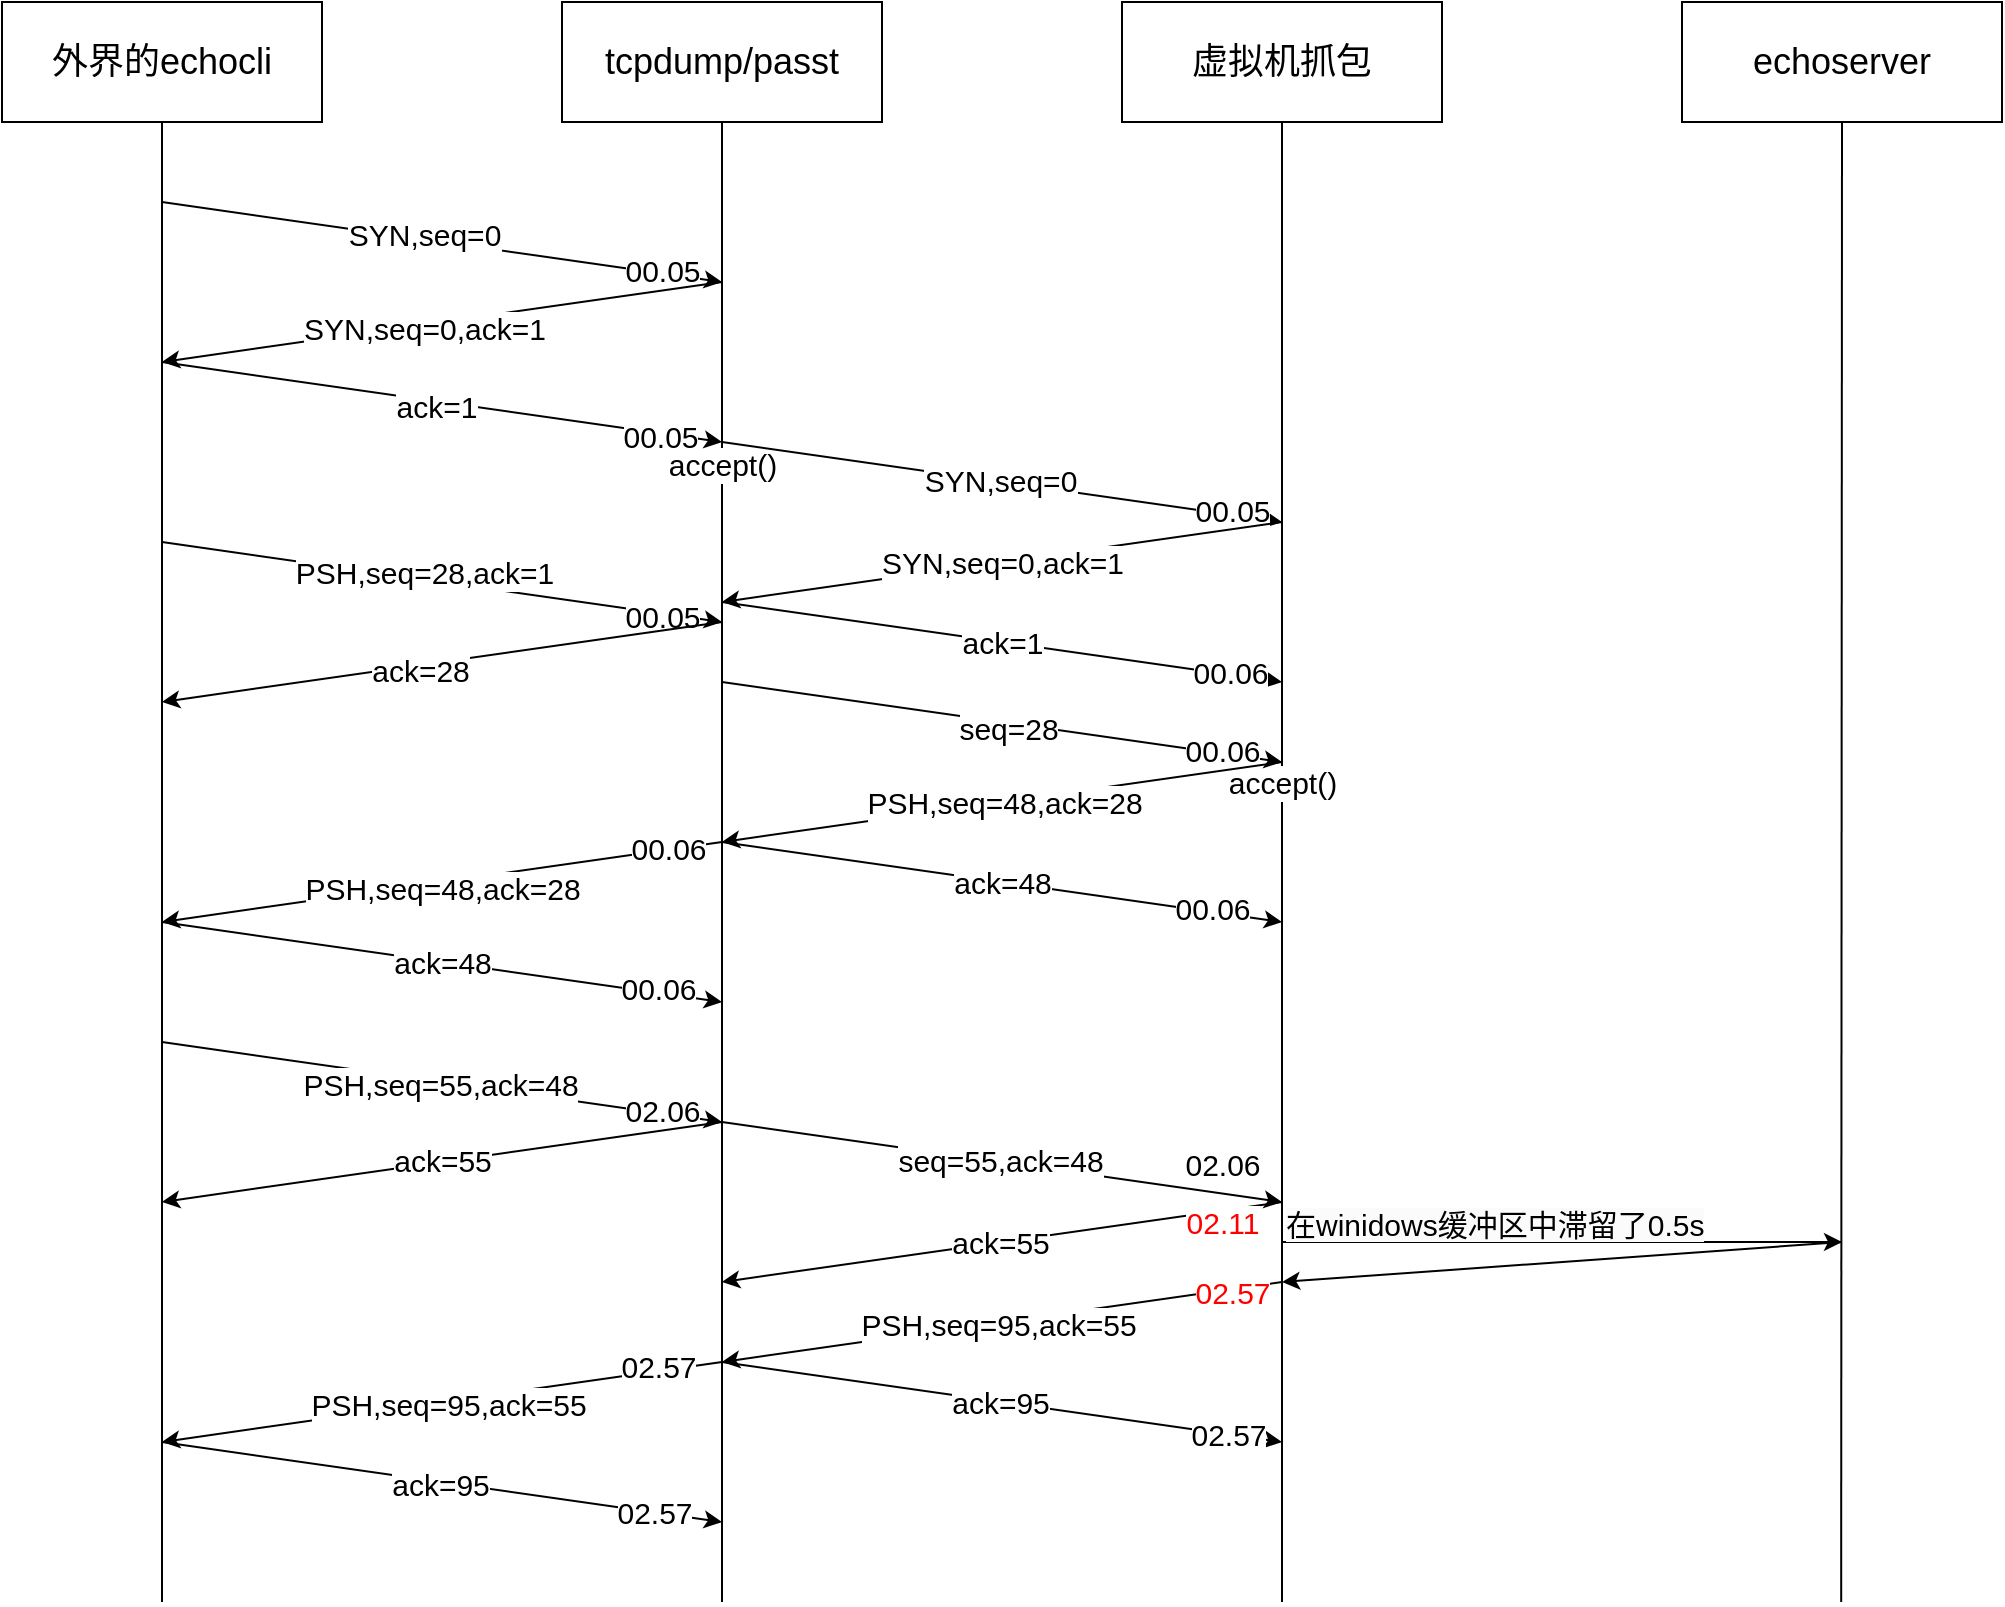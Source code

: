 <mxfile version="26.0.16">
  <diagram name="第 1 页" id="9sVmYV8Oc7DrGXsj5sOe">
    <mxGraphModel dx="660" dy="958" grid="1" gridSize="10" guides="1" tooltips="1" connect="1" arrows="1" fold="1" page="1" pageScale="1" pageWidth="827" pageHeight="1169" math="0" shadow="0">
      <root>
        <mxCell id="0" />
        <mxCell id="1" parent="0" />
        <mxCell id="aXzvqsa6eweuK9elJw2Q-1" value="外界的echocli" style="rounded=0;whiteSpace=wrap;html=1;fontSize=18;" vertex="1" parent="1">
          <mxGeometry x="40" y="40" width="160" height="60" as="geometry" />
        </mxCell>
        <mxCell id="aXzvqsa6eweuK9elJw2Q-2" value="tcpdump/passt" style="rounded=0;whiteSpace=wrap;html=1;fontSize=18;" vertex="1" parent="1">
          <mxGeometry x="320" y="40" width="160" height="60" as="geometry" />
        </mxCell>
        <mxCell id="aXzvqsa6eweuK9elJw2Q-3" value="虚拟机抓包" style="rounded=0;whiteSpace=wrap;html=1;fontSize=18;" vertex="1" parent="1">
          <mxGeometry x="600" y="40" width="160" height="60" as="geometry" />
        </mxCell>
        <mxCell id="aXzvqsa6eweuK9elJw2Q-4" value="" style="endArrow=none;html=1;rounded=0;entryX=0.5;entryY=1;entryDx=0;entryDy=0;fontSize=18;" edge="1" parent="1" target="aXzvqsa6eweuK9elJw2Q-1">
          <mxGeometry width="50" height="50" relative="1" as="geometry">
            <mxPoint x="120" y="840" as="sourcePoint" />
            <mxPoint x="460" y="300" as="targetPoint" />
          </mxGeometry>
        </mxCell>
        <mxCell id="aXzvqsa6eweuK9elJw2Q-5" value="" style="endArrow=none;html=1;rounded=0;entryX=0.5;entryY=1;entryDx=0;entryDy=0;fontSize=18;" edge="1" parent="1" target="aXzvqsa6eweuK9elJw2Q-2">
          <mxGeometry width="50" height="50" relative="1" as="geometry">
            <mxPoint x="400" y="840" as="sourcePoint" />
            <mxPoint x="460" y="300" as="targetPoint" />
          </mxGeometry>
        </mxCell>
        <mxCell id="aXzvqsa6eweuK9elJw2Q-14" value="accept()" style="edgeLabel;html=1;align=center;verticalAlign=middle;resizable=0;points=[];fontSize=15;" vertex="1" connectable="0" parent="aXzvqsa6eweuK9elJw2Q-5">
          <mxGeometry x="0.493" y="-1" relative="1" as="geometry">
            <mxPoint x="-1" y="-17" as="offset" />
          </mxGeometry>
        </mxCell>
        <mxCell id="aXzvqsa6eweuK9elJw2Q-6" value="" style="endArrow=none;html=1;rounded=0;entryX=0.5;entryY=1;entryDx=0;entryDy=0;fontSize=18;" edge="1" parent="1" target="aXzvqsa6eweuK9elJw2Q-3">
          <mxGeometry width="50" height="50" relative="1" as="geometry">
            <mxPoint x="680" y="840" as="sourcePoint" />
            <mxPoint x="460" y="300" as="targetPoint" />
          </mxGeometry>
        </mxCell>
        <mxCell id="aXzvqsa6eweuK9elJw2Q-52" value="accept()" style="edgeLabel;html=1;align=center;verticalAlign=middle;resizable=0;points=[];fontSize=15;" vertex="1" connectable="0" parent="aXzvqsa6eweuK9elJw2Q-6">
          <mxGeometry x="0.032" y="3" relative="1" as="geometry">
            <mxPoint x="3" y="-28" as="offset" />
          </mxGeometry>
        </mxCell>
        <mxCell id="aXzvqsa6eweuK9elJw2Q-7" value="" style="endArrow=classic;html=1;rounded=0;fontSize=15;" edge="1" parent="1">
          <mxGeometry width="50" height="50" relative="1" as="geometry">
            <mxPoint x="120" y="140" as="sourcePoint" />
            <mxPoint x="400" y="180" as="targetPoint" />
          </mxGeometry>
        </mxCell>
        <mxCell id="aXzvqsa6eweuK9elJw2Q-9" value="SYN,seq=0" style="edgeLabel;html=1;align=center;verticalAlign=middle;resizable=0;points=[];fontSize=15;" vertex="1" connectable="0" parent="aXzvqsa6eweuK9elJw2Q-7">
          <mxGeometry x="-0.452" relative="1" as="geometry">
            <mxPoint x="54" y="5" as="offset" />
          </mxGeometry>
        </mxCell>
        <mxCell id="aXzvqsa6eweuK9elJw2Q-46" value="00.05" style="edgeLabel;html=1;align=center;verticalAlign=middle;resizable=0;points=[];fontSize=15;" vertex="1" connectable="0" parent="aXzvqsa6eweuK9elJw2Q-7">
          <mxGeometry x="0.696" relative="1" as="geometry">
            <mxPoint x="12" as="offset" />
          </mxGeometry>
        </mxCell>
        <mxCell id="aXzvqsa6eweuK9elJw2Q-10" value="" style="endArrow=classic;html=1;rounded=0;fontSize=15;" edge="1" parent="1">
          <mxGeometry width="50" height="50" relative="1" as="geometry">
            <mxPoint x="400" y="180" as="sourcePoint" />
            <mxPoint x="120" y="220" as="targetPoint" />
          </mxGeometry>
        </mxCell>
        <mxCell id="aXzvqsa6eweuK9elJw2Q-11" value="SYN,seq=0,ack=1" style="edgeLabel;html=1;align=center;verticalAlign=middle;resizable=0;points=[];fontSize=15;" vertex="1" connectable="0" parent="aXzvqsa6eweuK9elJw2Q-10">
          <mxGeometry x="0.269" y="3" relative="1" as="geometry">
            <mxPoint x="28" y="-6" as="offset" />
          </mxGeometry>
        </mxCell>
        <mxCell id="aXzvqsa6eweuK9elJw2Q-12" value="" style="endArrow=classic;html=1;rounded=0;fontSize=15;" edge="1" parent="1">
          <mxGeometry width="50" height="50" relative="1" as="geometry">
            <mxPoint x="120" y="220" as="sourcePoint" />
            <mxPoint x="400" y="260" as="targetPoint" />
          </mxGeometry>
        </mxCell>
        <mxCell id="aXzvqsa6eweuK9elJw2Q-13" value="ack=1" style="edgeLabel;html=1;align=center;verticalAlign=middle;resizable=0;points=[];fontSize=15;" vertex="1" connectable="0" parent="aXzvqsa6eweuK9elJw2Q-12">
          <mxGeometry x="-0.023" y="-2" relative="1" as="geometry">
            <mxPoint as="offset" />
          </mxGeometry>
        </mxCell>
        <mxCell id="aXzvqsa6eweuK9elJw2Q-47" value="00.05" style="edgeLabel;html=1;align=center;verticalAlign=middle;resizable=0;points=[];fontSize=15;" vertex="1" connectable="0" parent="aXzvqsa6eweuK9elJw2Q-12">
          <mxGeometry x="0.775" y="-1" relative="1" as="geometry">
            <mxPoint as="offset" />
          </mxGeometry>
        </mxCell>
        <mxCell id="aXzvqsa6eweuK9elJw2Q-15" value="" style="endArrow=classic;html=1;rounded=0;fontSize=15;" edge="1" parent="1">
          <mxGeometry width="50" height="50" relative="1" as="geometry">
            <mxPoint x="120" y="310" as="sourcePoint" />
            <mxPoint x="400" y="350" as="targetPoint" />
          </mxGeometry>
        </mxCell>
        <mxCell id="aXzvqsa6eweuK9elJw2Q-16" value="PSH,seq=28,ack=1" style="edgeLabel;html=1;align=center;verticalAlign=middle;resizable=0;points=[];fontSize=15;" vertex="1" connectable="0" parent="aXzvqsa6eweuK9elJw2Q-15">
          <mxGeometry x="-0.441" y="1" relative="1" as="geometry">
            <mxPoint x="52" y="5" as="offset" />
          </mxGeometry>
        </mxCell>
        <mxCell id="aXzvqsa6eweuK9elJw2Q-48" value="00.05" style="edgeLabel;html=1;align=center;verticalAlign=middle;resizable=0;points=[];fontSize=15;" vertex="1" connectable="0" parent="aXzvqsa6eweuK9elJw2Q-15">
          <mxGeometry x="0.827" relative="1" as="geometry">
            <mxPoint x="-6" as="offset" />
          </mxGeometry>
        </mxCell>
        <mxCell id="aXzvqsa6eweuK9elJw2Q-17" value="" style="endArrow=classic;html=1;rounded=0;fontSize=15;" edge="1" parent="1">
          <mxGeometry width="50" height="50" relative="1" as="geometry">
            <mxPoint x="400" y="350" as="sourcePoint" />
            <mxPoint x="120" y="390" as="targetPoint" />
          </mxGeometry>
        </mxCell>
        <mxCell id="aXzvqsa6eweuK9elJw2Q-18" value="ack=28" style="edgeLabel;html=1;align=center;verticalAlign=middle;resizable=0;points=[];fontSize=15;" vertex="1" connectable="0" parent="aXzvqsa6eweuK9elJw2Q-17">
          <mxGeometry x="0.255" y="-1" relative="1" as="geometry">
            <mxPoint x="25" as="offset" />
          </mxGeometry>
        </mxCell>
        <mxCell id="aXzvqsa6eweuK9elJw2Q-19" value="" style="endArrow=classic;html=1;rounded=0;fontSize=15;" edge="1" parent="1">
          <mxGeometry width="50" height="50" relative="1" as="geometry">
            <mxPoint x="400" y="260" as="sourcePoint" />
            <mxPoint x="680" y="300" as="targetPoint" />
          </mxGeometry>
        </mxCell>
        <mxCell id="aXzvqsa6eweuK9elJw2Q-20" value="SYN,seq=0" style="edgeLabel;html=1;align=center;verticalAlign=middle;resizable=0;points=[];fontSize=15;" vertex="1" connectable="0" parent="aXzvqsa6eweuK9elJw2Q-19">
          <mxGeometry x="-0.007" y="1" relative="1" as="geometry">
            <mxPoint as="offset" />
          </mxGeometry>
        </mxCell>
        <mxCell id="aXzvqsa6eweuK9elJw2Q-49" value="00.05" style="edgeLabel;html=1;align=center;verticalAlign=middle;resizable=0;points=[];fontSize=15;" vertex="1" connectable="0" parent="aXzvqsa6eweuK9elJw2Q-19">
          <mxGeometry x="0.819" y="3" relative="1" as="geometry">
            <mxPoint as="offset" />
          </mxGeometry>
        </mxCell>
        <mxCell id="aXzvqsa6eweuK9elJw2Q-21" value="" style="endArrow=classic;html=1;rounded=0;fontSize=15;" edge="1" parent="1">
          <mxGeometry width="50" height="50" relative="1" as="geometry">
            <mxPoint x="680" y="300" as="sourcePoint" />
            <mxPoint x="400" y="340" as="targetPoint" />
          </mxGeometry>
        </mxCell>
        <mxCell id="aXzvqsa6eweuK9elJw2Q-22" value="SYN,seq=0,ack=1" style="edgeLabel;html=1;align=center;verticalAlign=middle;resizable=0;points=[];fontSize=15;" vertex="1" connectable="0" parent="aXzvqsa6eweuK9elJw2Q-21">
          <mxGeometry x="-0.0" relative="1" as="geometry">
            <mxPoint as="offset" />
          </mxGeometry>
        </mxCell>
        <mxCell id="aXzvqsa6eweuK9elJw2Q-24" value="" style="endArrow=classic;html=1;rounded=0;fontSize=15;" edge="1" parent="1">
          <mxGeometry width="50" height="50" relative="1" as="geometry">
            <mxPoint x="400" y="340" as="sourcePoint" />
            <mxPoint x="680" y="380" as="targetPoint" />
          </mxGeometry>
        </mxCell>
        <mxCell id="aXzvqsa6eweuK9elJw2Q-25" value="ack=1" style="edgeLabel;html=1;align=center;verticalAlign=middle;resizable=0;points=[];fontSize=15;" vertex="1" connectable="0" parent="aXzvqsa6eweuK9elJw2Q-24">
          <mxGeometry x="-0.0" relative="1" as="geometry">
            <mxPoint as="offset" />
          </mxGeometry>
        </mxCell>
        <mxCell id="aXzvqsa6eweuK9elJw2Q-50" value="00.06" style="edgeLabel;html=1;align=center;verticalAlign=middle;resizable=0;points=[];fontSize=15;" vertex="1" connectable="0" parent="aXzvqsa6eweuK9elJw2Q-24">
          <mxGeometry x="0.809" y="1" relative="1" as="geometry">
            <mxPoint as="offset" />
          </mxGeometry>
        </mxCell>
        <mxCell id="aXzvqsa6eweuK9elJw2Q-26" value="" style="endArrow=classic;html=1;rounded=0;fontSize=15;" edge="1" parent="1">
          <mxGeometry width="50" height="50" relative="1" as="geometry">
            <mxPoint x="400" y="380" as="sourcePoint" />
            <mxPoint x="680" y="420" as="targetPoint" />
          </mxGeometry>
        </mxCell>
        <mxCell id="aXzvqsa6eweuK9elJw2Q-27" value="seq=28" style="edgeLabel;html=1;align=center;verticalAlign=middle;resizable=0;points=[];fontSize=15;" vertex="1" connectable="0" parent="aXzvqsa6eweuK9elJw2Q-26">
          <mxGeometry x="0.019" y="-2" relative="1" as="geometry">
            <mxPoint as="offset" />
          </mxGeometry>
        </mxCell>
        <mxCell id="aXzvqsa6eweuK9elJw2Q-53" value="00.06" style="edgeLabel;html=1;align=center;verticalAlign=middle;resizable=0;points=[];fontSize=15;" vertex="1" connectable="0" parent="aXzvqsa6eweuK9elJw2Q-26">
          <mxGeometry x="0.784" y="2" relative="1" as="geometry">
            <mxPoint as="offset" />
          </mxGeometry>
        </mxCell>
        <mxCell id="aXzvqsa6eweuK9elJw2Q-28" value="" style="endArrow=classic;html=1;rounded=0;fontSize=15;" edge="1" parent="1">
          <mxGeometry width="50" height="50" relative="1" as="geometry">
            <mxPoint x="680" y="420" as="sourcePoint" />
            <mxPoint x="400" y="460" as="targetPoint" />
          </mxGeometry>
        </mxCell>
        <mxCell id="aXzvqsa6eweuK9elJw2Q-29" value="PSH,seq=48,ack=28" style="edgeLabel;html=1;align=center;verticalAlign=middle;resizable=0;points=[];fontSize=15;" vertex="1" connectable="0" parent="aXzvqsa6eweuK9elJw2Q-28">
          <mxGeometry x="-0.006" relative="1" as="geometry">
            <mxPoint as="offset" />
          </mxGeometry>
        </mxCell>
        <mxCell id="aXzvqsa6eweuK9elJw2Q-30" value="" style="endArrow=classic;html=1;rounded=0;fontSize=15;" edge="1" parent="1">
          <mxGeometry width="50" height="50" relative="1" as="geometry">
            <mxPoint x="400" y="460" as="sourcePoint" />
            <mxPoint x="680" y="500" as="targetPoint" />
          </mxGeometry>
        </mxCell>
        <mxCell id="aXzvqsa6eweuK9elJw2Q-31" value="ack=48" style="edgeLabel;html=1;align=center;verticalAlign=middle;resizable=0;points=[];fontSize=15;" vertex="1" connectable="0" parent="aXzvqsa6eweuK9elJw2Q-30">
          <mxGeometry x="-0.0" relative="1" as="geometry">
            <mxPoint as="offset" />
          </mxGeometry>
        </mxCell>
        <mxCell id="aXzvqsa6eweuK9elJw2Q-55" value="00.06" style="edgeLabel;html=1;align=center;verticalAlign=middle;resizable=0;points=[];fontSize=15;" vertex="1" connectable="0" parent="aXzvqsa6eweuK9elJw2Q-30">
          <mxGeometry x="0.748" y="2" relative="1" as="geometry">
            <mxPoint as="offset" />
          </mxGeometry>
        </mxCell>
        <mxCell id="aXzvqsa6eweuK9elJw2Q-32" value="" style="endArrow=classic;html=1;rounded=0;fontSize=15;" edge="1" parent="1">
          <mxGeometry width="50" height="50" relative="1" as="geometry">
            <mxPoint x="400" y="460" as="sourcePoint" />
            <mxPoint x="120" y="500" as="targetPoint" />
          </mxGeometry>
        </mxCell>
        <mxCell id="aXzvqsa6eweuK9elJw2Q-33" value="PSH,seq=48,ack=28" style="edgeLabel;html=1;align=center;verticalAlign=middle;resizable=0;points=[];fontSize=15;" vertex="1" connectable="0" parent="aXzvqsa6eweuK9elJw2Q-32">
          <mxGeometry x="0.007" y="3" relative="1" as="geometry">
            <mxPoint as="offset" />
          </mxGeometry>
        </mxCell>
        <mxCell id="aXzvqsa6eweuK9elJw2Q-54" value="00.06" style="edgeLabel;html=1;align=center;verticalAlign=middle;resizable=0;points=[];fontSize=15;" vertex="1" connectable="0" parent="aXzvqsa6eweuK9elJw2Q-32">
          <mxGeometry x="-0.805" y="-1" relative="1" as="geometry">
            <mxPoint as="offset" />
          </mxGeometry>
        </mxCell>
        <mxCell id="aXzvqsa6eweuK9elJw2Q-34" value="" style="endArrow=classic;html=1;rounded=0;fontSize=15;" edge="1" parent="1">
          <mxGeometry width="50" height="50" relative="1" as="geometry">
            <mxPoint x="120" y="500" as="sourcePoint" />
            <mxPoint x="400" y="540" as="targetPoint" />
          </mxGeometry>
        </mxCell>
        <mxCell id="aXzvqsa6eweuK9elJw2Q-35" value="ack=48" style="edgeLabel;html=1;align=center;verticalAlign=middle;resizable=0;points=[];fontSize=15;" vertex="1" connectable="0" parent="aXzvqsa6eweuK9elJw2Q-34">
          <mxGeometry x="0.0" relative="1" as="geometry">
            <mxPoint as="offset" />
          </mxGeometry>
        </mxCell>
        <mxCell id="aXzvqsa6eweuK9elJw2Q-56" value="00.06" style="edgeLabel;html=1;align=center;verticalAlign=middle;resizable=0;points=[];fontSize=15;" vertex="1" connectable="0" parent="aXzvqsa6eweuK9elJw2Q-34">
          <mxGeometry x="0.765" y="2" relative="1" as="geometry">
            <mxPoint y="-1" as="offset" />
          </mxGeometry>
        </mxCell>
        <mxCell id="aXzvqsa6eweuK9elJw2Q-57" value="" style="endArrow=classic;html=1;rounded=0;fontSize=15;" edge="1" parent="1">
          <mxGeometry width="50" height="50" relative="1" as="geometry">
            <mxPoint x="120" y="560" as="sourcePoint" />
            <mxPoint x="400" y="600" as="targetPoint" />
          </mxGeometry>
        </mxCell>
        <mxCell id="aXzvqsa6eweuK9elJw2Q-58" value="02.06" style="edgeLabel;html=1;align=center;verticalAlign=middle;resizable=0;points=[];fontSize=15;" vertex="1" connectable="0" parent="aXzvqsa6eweuK9elJw2Q-57">
          <mxGeometry x="0.69" relative="1" as="geometry">
            <mxPoint x="13" as="offset" />
          </mxGeometry>
        </mxCell>
        <mxCell id="aXzvqsa6eweuK9elJw2Q-60" value="PSH,seq=55,ack=48" style="edgeLabel;html=1;align=center;verticalAlign=middle;resizable=0;points=[];fontSize=15;" vertex="1" connectable="0" parent="aXzvqsa6eweuK9elJw2Q-57">
          <mxGeometry x="-0.011" y="-1" relative="1" as="geometry">
            <mxPoint as="offset" />
          </mxGeometry>
        </mxCell>
        <mxCell id="aXzvqsa6eweuK9elJw2Q-61" value="" style="endArrow=classic;html=1;rounded=0;fontSize=15;" edge="1" parent="1">
          <mxGeometry width="50" height="50" relative="1" as="geometry">
            <mxPoint x="400" y="600" as="sourcePoint" />
            <mxPoint x="120" y="640" as="targetPoint" />
          </mxGeometry>
        </mxCell>
        <mxCell id="aXzvqsa6eweuK9elJw2Q-62" value="ack=55" style="edgeLabel;html=1;align=center;verticalAlign=middle;resizable=0;points=[];fontSize=15;" vertex="1" connectable="0" parent="aXzvqsa6eweuK9elJw2Q-61">
          <mxGeometry x="0.005" y="-1" relative="1" as="geometry">
            <mxPoint as="offset" />
          </mxGeometry>
        </mxCell>
        <mxCell id="aXzvqsa6eweuK9elJw2Q-65" value="" style="endArrow=classic;html=1;rounded=0;fontSize=15;" edge="1" parent="1">
          <mxGeometry width="50" height="50" relative="1" as="geometry">
            <mxPoint x="400" y="600" as="sourcePoint" />
            <mxPoint x="680" y="640" as="targetPoint" />
          </mxGeometry>
        </mxCell>
        <mxCell id="aXzvqsa6eweuK9elJw2Q-66" value="seq=55,ack=48" style="edgeLabel;html=1;align=center;verticalAlign=middle;resizable=0;points=[];fontSize=15;" vertex="1" connectable="0" parent="aXzvqsa6eweuK9elJw2Q-65">
          <mxGeometry x="-0.007" y="1" relative="1" as="geometry">
            <mxPoint as="offset" />
          </mxGeometry>
        </mxCell>
        <mxCell id="aXzvqsa6eweuK9elJw2Q-68" value="02.06" style="edgeLabel;html=1;align=center;verticalAlign=middle;resizable=0;points=[];fontSize=15;" vertex="1" connectable="0" parent="aXzvqsa6eweuK9elJw2Q-65">
          <mxGeometry x="0.719" y="2" relative="1" as="geometry">
            <mxPoint x="9" y="-12" as="offset" />
          </mxGeometry>
        </mxCell>
        <mxCell id="aXzvqsa6eweuK9elJw2Q-67" value="" style="endArrow=classic;html=1;rounded=0;fontSize=15;" edge="1" parent="1">
          <mxGeometry width="50" height="50" relative="1" as="geometry">
            <mxPoint x="680" y="640" as="sourcePoint" />
            <mxPoint x="400" y="680" as="targetPoint" />
          </mxGeometry>
        </mxCell>
        <mxCell id="aXzvqsa6eweuK9elJw2Q-69" value="02.11" style="edgeLabel;html=1;align=center;verticalAlign=middle;resizable=0;points=[];fontSize=15;fontColor=#FF0000;" vertex="1" connectable="0" parent="aXzvqsa6eweuK9elJw2Q-67">
          <mxGeometry x="-0.738" relative="1" as="geometry">
            <mxPoint x="6" y="5" as="offset" />
          </mxGeometry>
        </mxCell>
        <mxCell id="aXzvqsa6eweuK9elJw2Q-72" value="ack=55" style="edgeLabel;html=1;align=center;verticalAlign=middle;resizable=0;points=[];fontSize=15;" vertex="1" connectable="0" parent="aXzvqsa6eweuK9elJw2Q-67">
          <mxGeometry x="0.006" relative="1" as="geometry">
            <mxPoint as="offset" />
          </mxGeometry>
        </mxCell>
        <mxCell id="aXzvqsa6eweuK9elJw2Q-70" value="" style="endArrow=classic;html=1;rounded=0;fontSize=15;" edge="1" parent="1">
          <mxGeometry width="50" height="50" relative="1" as="geometry">
            <mxPoint x="680" y="680" as="sourcePoint" />
            <mxPoint x="400" y="720" as="targetPoint" />
          </mxGeometry>
        </mxCell>
        <mxCell id="aXzvqsa6eweuK9elJw2Q-71" value="02.57" style="edgeLabel;html=1;align=center;verticalAlign=middle;resizable=0;points=[];fontSize=15;fontColor=#FF0000;" vertex="1" connectable="0" parent="aXzvqsa6eweuK9elJw2Q-70">
          <mxGeometry x="-0.815" y="1" relative="1" as="geometry">
            <mxPoint as="offset" />
          </mxGeometry>
        </mxCell>
        <mxCell id="aXzvqsa6eweuK9elJw2Q-73" value="PSH,seq=95,ack=55" style="edgeLabel;html=1;align=center;verticalAlign=middle;resizable=0;points=[];fontSize=15;" vertex="1" connectable="0" parent="aXzvqsa6eweuK9elJw2Q-70">
          <mxGeometry x="0.018" relative="1" as="geometry">
            <mxPoint as="offset" />
          </mxGeometry>
        </mxCell>
        <mxCell id="aXzvqsa6eweuK9elJw2Q-74" value="" style="endArrow=classic;html=1;rounded=0;fontSize=15;" edge="1" parent="1">
          <mxGeometry width="50" height="50" relative="1" as="geometry">
            <mxPoint x="400" y="720" as="sourcePoint" />
            <mxPoint x="680" y="760" as="targetPoint" />
          </mxGeometry>
        </mxCell>
        <mxCell id="aXzvqsa6eweuK9elJw2Q-75" value="ack=95" style="edgeLabel;html=1;align=center;verticalAlign=middle;resizable=0;points=[];fontSize=15;" vertex="1" connectable="0" parent="aXzvqsa6eweuK9elJw2Q-74">
          <mxGeometry x="-0.006" relative="1" as="geometry">
            <mxPoint as="offset" />
          </mxGeometry>
        </mxCell>
        <mxCell id="aXzvqsa6eweuK9elJw2Q-76" value="02.57" style="edgeLabel;html=1;align=center;verticalAlign=middle;resizable=0;points=[];fontSize=15;" vertex="1" connectable="0" parent="aXzvqsa6eweuK9elJw2Q-74">
          <mxGeometry x="0.804" relative="1" as="geometry">
            <mxPoint as="offset" />
          </mxGeometry>
        </mxCell>
        <mxCell id="aXzvqsa6eweuK9elJw2Q-77" value="" style="endArrow=classic;html=1;rounded=0;fontSize=15;" edge="1" parent="1">
          <mxGeometry width="50" height="50" relative="1" as="geometry">
            <mxPoint x="400" y="720" as="sourcePoint" />
            <mxPoint x="120" y="760" as="targetPoint" />
          </mxGeometry>
        </mxCell>
        <mxCell id="aXzvqsa6eweuK9elJw2Q-78" value="PSH,seq=95,ack=55" style="edgeLabel;html=1;align=center;verticalAlign=middle;resizable=0;points=[];fontSize=15;" vertex="1" connectable="0" parent="aXzvqsa6eweuK9elJw2Q-77">
          <mxGeometry x="-0.017" y="1" relative="1" as="geometry">
            <mxPoint as="offset" />
          </mxGeometry>
        </mxCell>
        <mxCell id="aXzvqsa6eweuK9elJw2Q-81" value="02.57" style="edgeLabel;html=1;align=center;verticalAlign=middle;resizable=0;points=[];fontSize=15;" vertex="1" connectable="0" parent="aXzvqsa6eweuK9elJw2Q-77">
          <mxGeometry x="-0.77" y="-3" relative="1" as="geometry">
            <mxPoint as="offset" />
          </mxGeometry>
        </mxCell>
        <mxCell id="aXzvqsa6eweuK9elJw2Q-79" value="" style="endArrow=classic;html=1;rounded=0;fontSize=15;" edge="1" parent="1">
          <mxGeometry width="50" height="50" relative="1" as="geometry">
            <mxPoint x="120" y="760" as="sourcePoint" />
            <mxPoint x="400" y="800" as="targetPoint" />
          </mxGeometry>
        </mxCell>
        <mxCell id="aXzvqsa6eweuK9elJw2Q-80" value="ack=95" style="edgeLabel;html=1;align=center;verticalAlign=middle;resizable=0;points=[];fontSize=15;" vertex="1" connectable="0" parent="aXzvqsa6eweuK9elJw2Q-79">
          <mxGeometry x="-0.011" y="-1" relative="1" as="geometry">
            <mxPoint as="offset" />
          </mxGeometry>
        </mxCell>
        <mxCell id="aXzvqsa6eweuK9elJw2Q-82" value="02.57" style="edgeLabel;html=1;align=center;verticalAlign=middle;resizable=0;points=[];fontSize=15;" vertex="1" connectable="0" parent="aXzvqsa6eweuK9elJw2Q-79">
          <mxGeometry x="0.756" relative="1" as="geometry">
            <mxPoint as="offset" />
          </mxGeometry>
        </mxCell>
        <mxCell id="aXzvqsa6eweuK9elJw2Q-83" value="echoserver" style="rounded=0;whiteSpace=wrap;html=1;fontSize=18;" vertex="1" parent="1">
          <mxGeometry x="880" y="40" width="160" height="60" as="geometry" />
        </mxCell>
        <mxCell id="aXzvqsa6eweuK9elJw2Q-84" value="" style="endArrow=none;html=1;rounded=0;fontSize=18;entryX=0.5;entryY=1;entryDx=0;entryDy=0;" edge="1" parent="1" target="aXzvqsa6eweuK9elJw2Q-83">
          <mxGeometry width="50" height="50" relative="1" as="geometry">
            <mxPoint x="959.58" y="840" as="sourcePoint" />
            <mxPoint x="960" y="120" as="targetPoint" />
          </mxGeometry>
        </mxCell>
        <mxCell id="aXzvqsa6eweuK9elJw2Q-87" value="" style="endArrow=classic;html=1;rounded=0;" edge="1" parent="1">
          <mxGeometry width="50" height="50" relative="1" as="geometry">
            <mxPoint x="680" y="660" as="sourcePoint" />
            <mxPoint x="960" y="660" as="targetPoint" />
          </mxGeometry>
        </mxCell>
        <mxCell id="aXzvqsa6eweuK9elJw2Q-90" value="" style="endArrow=classic;html=1;rounded=0;" edge="1" parent="1">
          <mxGeometry width="50" height="50" relative="1" as="geometry">
            <mxPoint x="960" y="660" as="sourcePoint" />
            <mxPoint x="680" y="680" as="targetPoint" />
          </mxGeometry>
        </mxCell>
        <mxCell id="aXzvqsa6eweuK9elJw2Q-91" value="&lt;span style=&quot;color: rgb(0, 0, 0); font-family: Helvetica; font-size: 15px; font-style: normal; font-variant-ligatures: normal; font-variant-caps: normal; font-weight: 400; letter-spacing: normal; orphans: 2; text-align: center; text-indent: 0px; text-transform: none; widows: 2; word-spacing: 0px; -webkit-text-stroke-width: 0px; white-space: normal; background-color: rgb(251, 251, 251); text-decoration-thickness: initial; text-decoration-style: initial; text-decoration-color: initial; float: none; display: inline !important;&quot;&gt;在winidows缓冲区中滞留了0.5s&lt;/span&gt;" style="text;whiteSpace=wrap;html=1;" vertex="1" parent="1">
          <mxGeometry x="680" y="636" width="240" height="30" as="geometry" />
        </mxCell>
      </root>
    </mxGraphModel>
  </diagram>
</mxfile>
